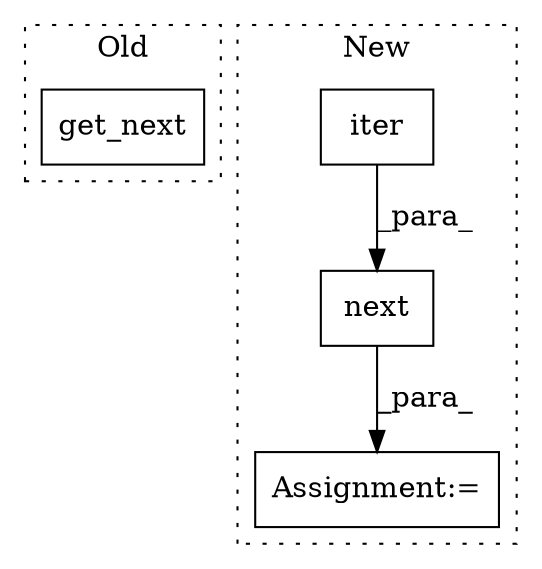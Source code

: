 digraph G {
subgraph cluster0 {
1 [label="get_next" a="32" s="4318" l="10" shape="box"];
label = "Old";
style="dotted";
}
subgraph cluster1 {
2 [label="next" a="32" s="4787,4802" l="5,1" shape="box"];
3 [label="iter" a="32" s="4710,4724" l="5,1" shape="box"];
4 [label="Assignment:=" a="7" s="4740" l="14" shape="box"];
label = "New";
style="dotted";
}
2 -> 4 [label="_para_"];
3 -> 2 [label="_para_"];
}